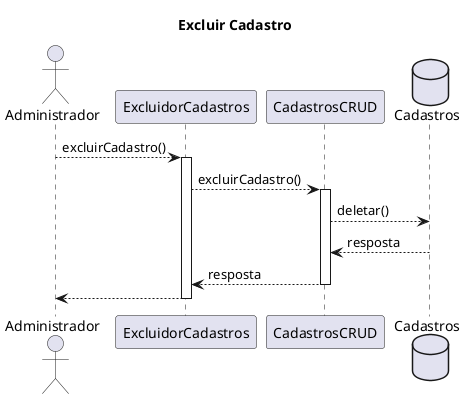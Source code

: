 @startuml
Title Excluir Cadastro

actor Administrador as administrador
administrador --> ExcluidorCadastros: excluirCadastro()
activate ExcluidorCadastros
ExcluidorCadastros --> CadastrosCRUD: excluirCadastro()
database Cadastros
activate CadastrosCRUD
CadastrosCRUD --> Cadastros: deletar()
Cadastros --> CadastrosCRUD: resposta
CadastrosCRUD --> ExcluidorCadastros: resposta
deactivate CadastrosCRUD
ExcluidorCadastros --> administrador
deactivate ExcluidorCadastros

@enduml